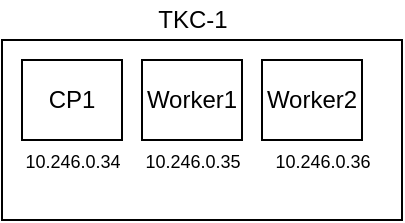 <mxfile version="16.5.6" type="github">
  <diagram id="7xSU1VsMxAa6HMegwc-T" name="Page-1">
    <mxGraphModel dx="1159" dy="690" grid="1" gridSize="10" guides="1" tooltips="1" connect="1" arrows="1" fold="1" page="1" pageScale="1" pageWidth="827" pageHeight="1169" math="0" shadow="0">
      <root>
        <mxCell id="0" />
        <mxCell id="1" parent="0" />
        <mxCell id="pzt4fcJwZgWa0VNx7EeT-5" value="" style="rounded=0;whiteSpace=wrap;html=1;" vertex="1" parent="1">
          <mxGeometry x="100" y="280" width="200" height="90" as="geometry" />
        </mxCell>
        <mxCell id="pzt4fcJwZgWa0VNx7EeT-11" value="CP1" style="rounded=0;whiteSpace=wrap;html=1;" vertex="1" parent="1">
          <mxGeometry x="110" y="290" width="50" height="40" as="geometry" />
        </mxCell>
        <mxCell id="pzt4fcJwZgWa0VNx7EeT-12" value="Worker1" style="rounded=0;whiteSpace=wrap;html=1;" vertex="1" parent="1">
          <mxGeometry x="170" y="290" width="50" height="40" as="geometry" />
        </mxCell>
        <mxCell id="pzt4fcJwZgWa0VNx7EeT-13" value="Worker2" style="rounded=0;whiteSpace=wrap;html=1;" vertex="1" parent="1">
          <mxGeometry x="230" y="290" width="50" height="40" as="geometry" />
        </mxCell>
        <mxCell id="pzt4fcJwZgWa0VNx7EeT-16" value="TKC-1" style="text;html=1;resizable=0;autosize=1;align=center;verticalAlign=middle;points=[];fillColor=none;strokeColor=none;rounded=0;" vertex="1" parent="1">
          <mxGeometry x="170" y="260" width="50" height="20" as="geometry" />
        </mxCell>
        <mxCell id="pzt4fcJwZgWa0VNx7EeT-17" value="&lt;font style=&quot;font-size: 9px&quot;&gt;10.246.0.34&lt;/font&gt;" style="text;html=1;resizable=0;autosize=1;align=center;verticalAlign=middle;points=[];fillColor=none;strokeColor=none;rounded=0;" vertex="1" parent="1">
          <mxGeometry x="105" y="330" width="60" height="20" as="geometry" />
        </mxCell>
        <mxCell id="pzt4fcJwZgWa0VNx7EeT-18" value="&lt;font style=&quot;font-size: 9px&quot;&gt;10.246.0.35&lt;/font&gt;" style="text;html=1;resizable=0;autosize=1;align=center;verticalAlign=middle;points=[];fillColor=none;strokeColor=none;rounded=0;" vertex="1" parent="1">
          <mxGeometry x="165" y="330" width="60" height="20" as="geometry" />
        </mxCell>
        <mxCell id="pzt4fcJwZgWa0VNx7EeT-19" value="&lt;font style=&quot;font-size: 9px&quot;&gt;10.246.0.36&lt;br&gt;&lt;/font&gt;" style="text;html=1;resizable=0;autosize=1;align=center;verticalAlign=middle;points=[];fillColor=none;strokeColor=none;rounded=0;" vertex="1" parent="1">
          <mxGeometry x="230" y="330" width="60" height="20" as="geometry" />
        </mxCell>
      </root>
    </mxGraphModel>
  </diagram>
</mxfile>
